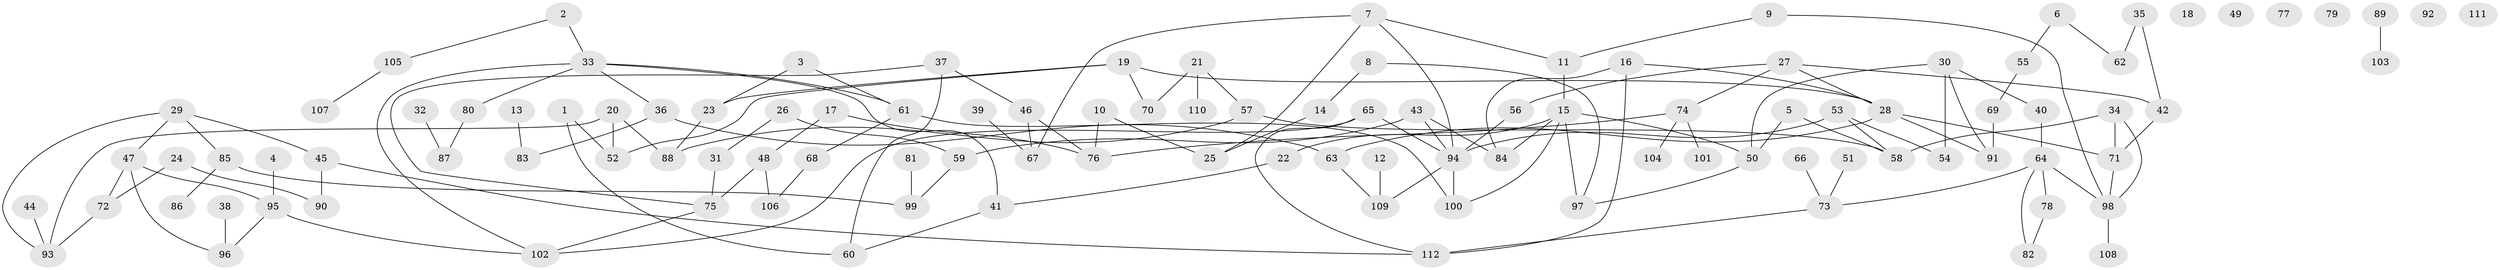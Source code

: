 // Generated by graph-tools (version 1.1) at 2025/12/03/09/25 04:12:53]
// undirected, 112 vertices, 143 edges
graph export_dot {
graph [start="1"]
  node [color=gray90,style=filled];
  1;
  2;
  3;
  4;
  5;
  6;
  7;
  8;
  9;
  10;
  11;
  12;
  13;
  14;
  15;
  16;
  17;
  18;
  19;
  20;
  21;
  22;
  23;
  24;
  25;
  26;
  27;
  28;
  29;
  30;
  31;
  32;
  33;
  34;
  35;
  36;
  37;
  38;
  39;
  40;
  41;
  42;
  43;
  44;
  45;
  46;
  47;
  48;
  49;
  50;
  51;
  52;
  53;
  54;
  55;
  56;
  57;
  58;
  59;
  60;
  61;
  62;
  63;
  64;
  65;
  66;
  67;
  68;
  69;
  70;
  71;
  72;
  73;
  74;
  75;
  76;
  77;
  78;
  79;
  80;
  81;
  82;
  83;
  84;
  85;
  86;
  87;
  88;
  89;
  90;
  91;
  92;
  93;
  94;
  95;
  96;
  97;
  98;
  99;
  100;
  101;
  102;
  103;
  104;
  105;
  106;
  107;
  108;
  109;
  110;
  111;
  112;
  1 -- 52;
  1 -- 60;
  2 -- 33;
  2 -- 105;
  3 -- 23;
  3 -- 61;
  4 -- 95;
  5 -- 50;
  5 -- 58;
  6 -- 55;
  6 -- 62;
  7 -- 11;
  7 -- 25;
  7 -- 67;
  7 -- 94;
  8 -- 14;
  8 -- 97;
  9 -- 11;
  9 -- 98;
  10 -- 25;
  10 -- 76;
  11 -- 15;
  12 -- 109;
  13 -- 83;
  14 -- 25;
  15 -- 22;
  15 -- 50;
  15 -- 84;
  15 -- 97;
  15 -- 100;
  16 -- 28;
  16 -- 84;
  16 -- 112;
  17 -- 48;
  17 -- 76;
  19 -- 23;
  19 -- 28;
  19 -- 52;
  19 -- 70;
  20 -- 52;
  20 -- 88;
  20 -- 93;
  21 -- 57;
  21 -- 70;
  21 -- 110;
  22 -- 41;
  23 -- 88;
  24 -- 72;
  24 -- 90;
  26 -- 31;
  26 -- 59;
  27 -- 28;
  27 -- 42;
  27 -- 56;
  27 -- 74;
  28 -- 63;
  28 -- 71;
  28 -- 91;
  29 -- 45;
  29 -- 47;
  29 -- 85;
  29 -- 93;
  30 -- 40;
  30 -- 50;
  30 -- 54;
  30 -- 91;
  31 -- 75;
  32 -- 87;
  33 -- 36;
  33 -- 41;
  33 -- 61;
  33 -- 80;
  33 -- 102;
  34 -- 58;
  34 -- 71;
  34 -- 98;
  35 -- 42;
  35 -- 62;
  36 -- 63;
  36 -- 83;
  37 -- 46;
  37 -- 60;
  37 -- 75;
  38 -- 96;
  39 -- 67;
  40 -- 64;
  41 -- 60;
  42 -- 71;
  43 -- 59;
  43 -- 84;
  43 -- 94;
  44 -- 93;
  45 -- 90;
  45 -- 112;
  46 -- 67;
  46 -- 76;
  47 -- 72;
  47 -- 95;
  47 -- 96;
  48 -- 75;
  48 -- 106;
  50 -- 97;
  51 -- 73;
  53 -- 54;
  53 -- 58;
  53 -- 94;
  55 -- 69;
  56 -- 94;
  57 -- 58;
  57 -- 88;
  59 -- 99;
  61 -- 68;
  61 -- 100;
  63 -- 109;
  64 -- 73;
  64 -- 78;
  64 -- 82;
  64 -- 98;
  65 -- 94;
  65 -- 102;
  65 -- 112;
  66 -- 73;
  68 -- 106;
  69 -- 91;
  71 -- 98;
  72 -- 93;
  73 -- 112;
  74 -- 76;
  74 -- 101;
  74 -- 104;
  75 -- 102;
  78 -- 82;
  80 -- 87;
  81 -- 99;
  85 -- 86;
  85 -- 99;
  89 -- 103;
  94 -- 100;
  94 -- 109;
  95 -- 96;
  95 -- 102;
  98 -- 108;
  105 -- 107;
}
